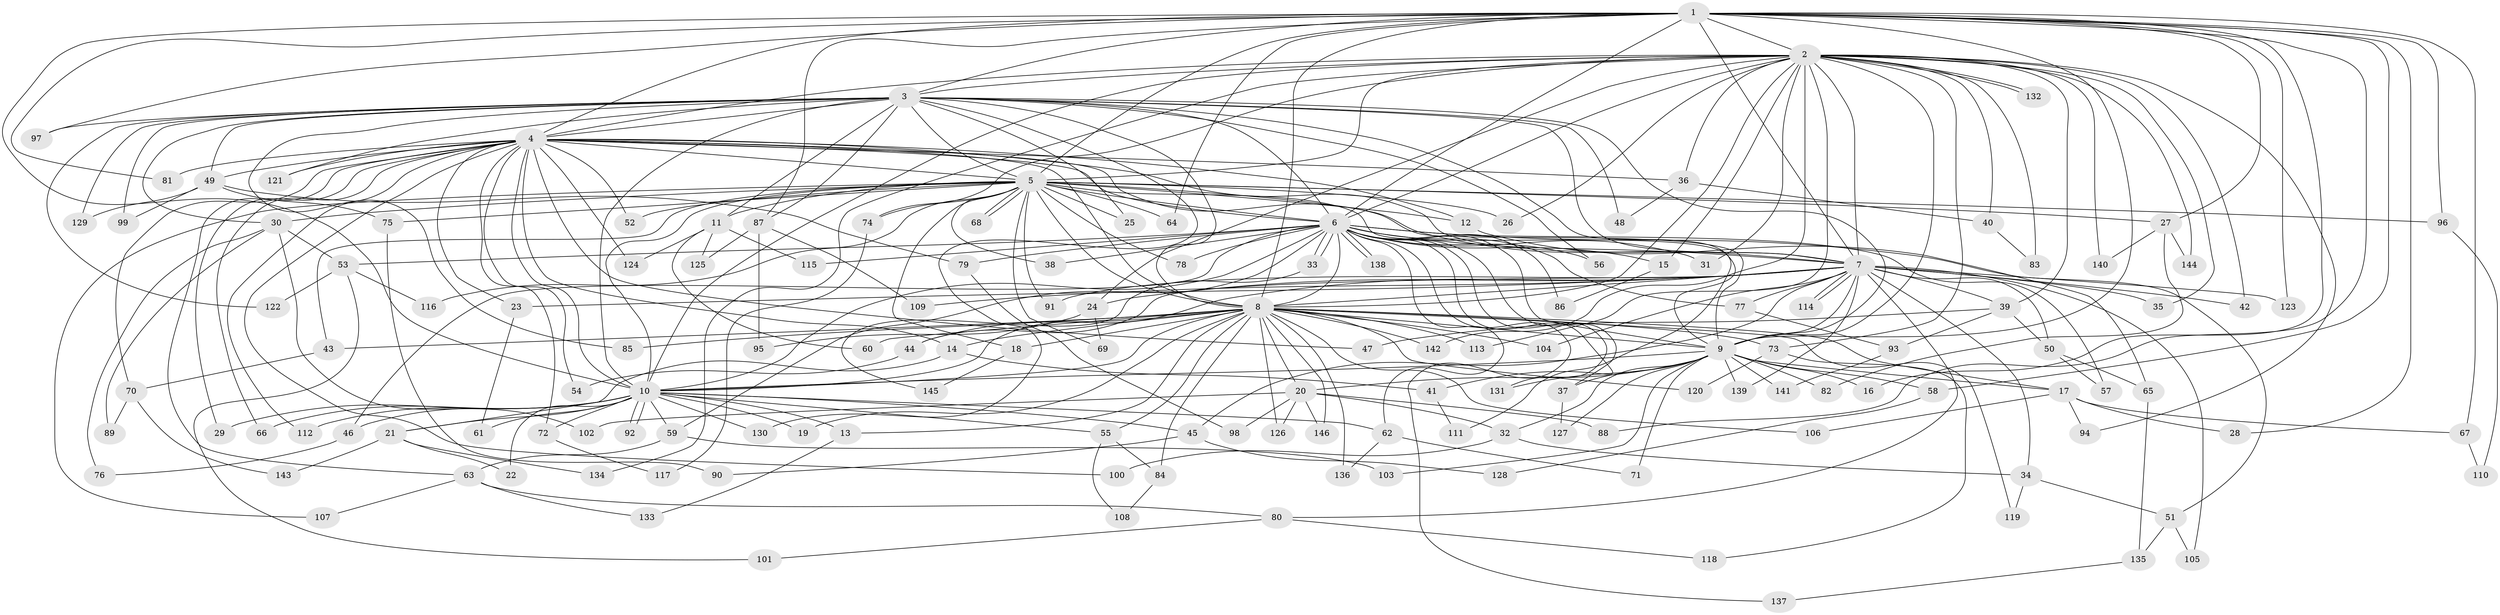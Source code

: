 // coarse degree distribution, {19: 0.008403361344537815, 29: 0.008403361344537815, 24: 0.01680672268907563, 44: 0.008403361344537815, 31: 0.008403361344537815, 27: 0.008403361344537815, 21: 0.008403361344537815, 23: 0.008403361344537815, 6: 0.04201680672268908, 3: 0.18487394957983194, 4: 0.10084033613445378, 2: 0.5294117647058824, 5: 0.03361344537815126, 1: 0.03361344537815126}
// Generated by graph-tools (version 1.1) at 2025/51/02/27/25 19:51:50]
// undirected, 146 vertices, 317 edges
graph export_dot {
graph [start="1"]
  node [color=gray90,style=filled];
  1;
  2;
  3;
  4;
  5;
  6;
  7;
  8;
  9;
  10;
  11;
  12;
  13;
  14;
  15;
  16;
  17;
  18;
  19;
  20;
  21;
  22;
  23;
  24;
  25;
  26;
  27;
  28;
  29;
  30;
  31;
  32;
  33;
  34;
  35;
  36;
  37;
  38;
  39;
  40;
  41;
  42;
  43;
  44;
  45;
  46;
  47;
  48;
  49;
  50;
  51;
  52;
  53;
  54;
  55;
  56;
  57;
  58;
  59;
  60;
  61;
  62;
  63;
  64;
  65;
  66;
  67;
  68;
  69;
  70;
  71;
  72;
  73;
  74;
  75;
  76;
  77;
  78;
  79;
  80;
  81;
  82;
  83;
  84;
  85;
  86;
  87;
  88;
  89;
  90;
  91;
  92;
  93;
  94;
  95;
  96;
  97;
  98;
  99;
  100;
  101;
  102;
  103;
  104;
  105;
  106;
  107;
  108;
  109;
  110;
  111;
  112;
  113;
  114;
  115;
  116;
  117;
  118;
  119;
  120;
  121;
  122;
  123;
  124;
  125;
  126;
  127;
  128;
  129;
  130;
  131;
  132;
  133;
  134;
  135;
  136;
  137;
  138;
  139;
  140;
  141;
  142;
  143;
  144;
  145;
  146;
  1 -- 2;
  1 -- 3;
  1 -- 4;
  1 -- 5;
  1 -- 6;
  1 -- 7;
  1 -- 8;
  1 -- 9;
  1 -- 10;
  1 -- 16;
  1 -- 27;
  1 -- 28;
  1 -- 58;
  1 -- 64;
  1 -- 67;
  1 -- 81;
  1 -- 87;
  1 -- 88;
  1 -- 96;
  1 -- 97;
  1 -- 123;
  2 -- 3;
  2 -- 4;
  2 -- 5;
  2 -- 6;
  2 -- 7;
  2 -- 8;
  2 -- 9;
  2 -- 10;
  2 -- 15;
  2 -- 24;
  2 -- 26;
  2 -- 31;
  2 -- 35;
  2 -- 36;
  2 -- 39;
  2 -- 40;
  2 -- 42;
  2 -- 73;
  2 -- 74;
  2 -- 83;
  2 -- 94;
  2 -- 113;
  2 -- 132;
  2 -- 132;
  2 -- 134;
  2 -- 140;
  2 -- 142;
  2 -- 144;
  3 -- 4;
  3 -- 5;
  3 -- 6;
  3 -- 7;
  3 -- 8;
  3 -- 9;
  3 -- 10;
  3 -- 11;
  3 -- 25;
  3 -- 30;
  3 -- 48;
  3 -- 49;
  3 -- 56;
  3 -- 85;
  3 -- 87;
  3 -- 97;
  3 -- 99;
  3 -- 111;
  3 -- 121;
  3 -- 122;
  3 -- 129;
  3 -- 130;
  4 -- 5;
  4 -- 6;
  4 -- 7;
  4 -- 8;
  4 -- 9;
  4 -- 10;
  4 -- 12;
  4 -- 14;
  4 -- 23;
  4 -- 29;
  4 -- 36;
  4 -- 47;
  4 -- 49;
  4 -- 52;
  4 -- 54;
  4 -- 63;
  4 -- 66;
  4 -- 70;
  4 -- 72;
  4 -- 81;
  4 -- 100;
  4 -- 112;
  4 -- 121;
  4 -- 124;
  5 -- 6;
  5 -- 7;
  5 -- 8;
  5 -- 9;
  5 -- 10;
  5 -- 11;
  5 -- 12;
  5 -- 18;
  5 -- 25;
  5 -- 26;
  5 -- 27;
  5 -- 30;
  5 -- 38;
  5 -- 43;
  5 -- 52;
  5 -- 64;
  5 -- 68;
  5 -- 68;
  5 -- 69;
  5 -- 74;
  5 -- 75;
  5 -- 78;
  5 -- 91;
  5 -- 96;
  5 -- 107;
  5 -- 116;
  6 -- 7;
  6 -- 8;
  6 -- 9;
  6 -- 10;
  6 -- 15;
  6 -- 31;
  6 -- 33;
  6 -- 33;
  6 -- 37;
  6 -- 38;
  6 -- 41;
  6 -- 46;
  6 -- 51;
  6 -- 53;
  6 -- 56;
  6 -- 57;
  6 -- 59;
  6 -- 62;
  6 -- 77;
  6 -- 78;
  6 -- 79;
  6 -- 86;
  6 -- 115;
  6 -- 131;
  6 -- 137;
  6 -- 138;
  6 -- 138;
  7 -- 8;
  7 -- 9;
  7 -- 10;
  7 -- 23;
  7 -- 24;
  7 -- 34;
  7 -- 35;
  7 -- 39;
  7 -- 42;
  7 -- 44;
  7 -- 45;
  7 -- 50;
  7 -- 77;
  7 -- 80;
  7 -- 91;
  7 -- 104;
  7 -- 105;
  7 -- 109;
  7 -- 114;
  7 -- 114;
  7 -- 123;
  7 -- 139;
  8 -- 9;
  8 -- 10;
  8 -- 13;
  8 -- 14;
  8 -- 17;
  8 -- 18;
  8 -- 19;
  8 -- 20;
  8 -- 43;
  8 -- 44;
  8 -- 55;
  8 -- 60;
  8 -- 73;
  8 -- 84;
  8 -- 85;
  8 -- 104;
  8 -- 106;
  8 -- 113;
  8 -- 119;
  8 -- 120;
  8 -- 126;
  8 -- 136;
  8 -- 142;
  8 -- 146;
  9 -- 10;
  9 -- 16;
  9 -- 17;
  9 -- 20;
  9 -- 32;
  9 -- 37;
  9 -- 58;
  9 -- 71;
  9 -- 82;
  9 -- 103;
  9 -- 127;
  9 -- 131;
  9 -- 139;
  9 -- 141;
  10 -- 13;
  10 -- 19;
  10 -- 21;
  10 -- 22;
  10 -- 29;
  10 -- 45;
  10 -- 46;
  10 -- 55;
  10 -- 59;
  10 -- 61;
  10 -- 62;
  10 -- 66;
  10 -- 72;
  10 -- 92;
  10 -- 92;
  10 -- 112;
  10 -- 130;
  11 -- 60;
  11 -- 115;
  11 -- 124;
  11 -- 125;
  12 -- 65;
  13 -- 133;
  14 -- 21;
  14 -- 41;
  15 -- 86;
  17 -- 28;
  17 -- 67;
  17 -- 94;
  17 -- 106;
  18 -- 145;
  20 -- 32;
  20 -- 88;
  20 -- 98;
  20 -- 102;
  20 -- 126;
  20 -- 146;
  21 -- 22;
  21 -- 134;
  21 -- 143;
  23 -- 61;
  24 -- 69;
  24 -- 95;
  27 -- 82;
  27 -- 140;
  27 -- 144;
  30 -- 53;
  30 -- 76;
  30 -- 89;
  30 -- 102;
  32 -- 34;
  32 -- 100;
  33 -- 145;
  34 -- 51;
  34 -- 119;
  36 -- 40;
  36 -- 48;
  37 -- 127;
  39 -- 47;
  39 -- 50;
  39 -- 93;
  40 -- 83;
  41 -- 111;
  43 -- 70;
  44 -- 54;
  45 -- 90;
  45 -- 128;
  46 -- 76;
  49 -- 75;
  49 -- 79;
  49 -- 99;
  49 -- 129;
  50 -- 57;
  50 -- 65;
  51 -- 105;
  51 -- 135;
  53 -- 101;
  53 -- 116;
  53 -- 122;
  55 -- 84;
  55 -- 108;
  58 -- 128;
  59 -- 63;
  59 -- 103;
  62 -- 71;
  62 -- 136;
  63 -- 80;
  63 -- 107;
  63 -- 133;
  65 -- 135;
  67 -- 110;
  70 -- 89;
  70 -- 143;
  72 -- 117;
  73 -- 118;
  73 -- 120;
  74 -- 117;
  75 -- 90;
  77 -- 93;
  79 -- 98;
  80 -- 101;
  80 -- 118;
  84 -- 108;
  87 -- 95;
  87 -- 109;
  87 -- 125;
  93 -- 141;
  96 -- 110;
  135 -- 137;
}
